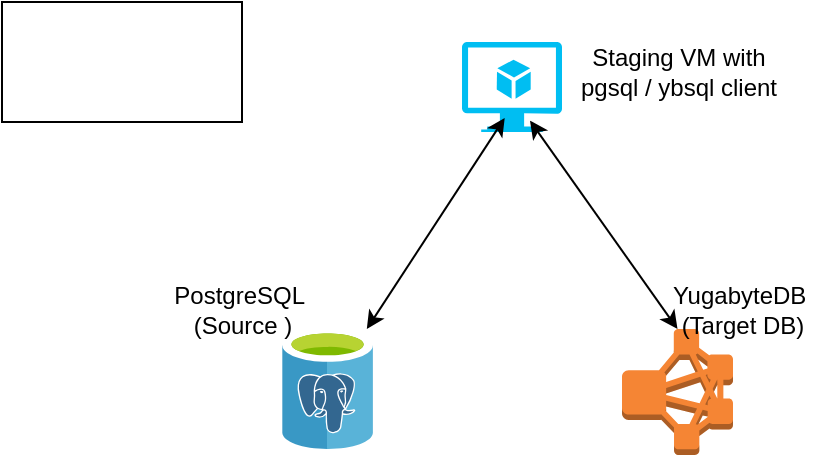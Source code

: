 <mxfile version="17.2.4" type="device"><diagram id="grWeCeHImVdpUmDAaAXI" name="Page-1"><mxGraphModel dx="782" dy="468" grid="1" gridSize="10" guides="1" tooltips="1" connect="1" arrows="1" fold="1" page="1" pageScale="1" pageWidth="850" pageHeight="1100" math="0" shadow="0"><root><mxCell id="0"/><mxCell id="1" parent="0"/><mxCell id="z77CySHcE2b375qALCC_-11" value="" style="rounded=0;whiteSpace=wrap;html=1;" vertex="1" parent="1"><mxGeometry x="180" y="30" width="120" height="60" as="geometry"/></mxCell><mxCell id="z77CySHcE2b375qALCC_-12" value="" style="group" vertex="1" connectable="0" parent="1"><mxGeometry x="260" y="50" width="335" height="206.5" as="geometry"/></mxCell><mxCell id="z77CySHcE2b375qALCC_-2" value="" style="verticalLabelPosition=bottom;html=1;verticalAlign=top;align=center;strokeColor=none;fillColor=#00BEF2;shape=mxgraph.azure.virtual_machine_feature;pointerEvents=1;" vertex="1" parent="z77CySHcE2b375qALCC_-12"><mxGeometry x="150" width="50" height="45" as="geometry"/></mxCell><mxCell id="z77CySHcE2b375qALCC_-3" value="" style="sketch=0;aspect=fixed;html=1;points=[];align=center;image;fontSize=12;image=img/lib/mscae/Azure_Database_for_PostgreSQL_servers.svg;" vertex="1" parent="z77CySHcE2b375qALCC_-12"><mxGeometry x="60" y="143.5" width="45.6" height="60" as="geometry"/></mxCell><mxCell id="z77CySHcE2b375qALCC_-4" value="" style="outlineConnect=0;dashed=0;verticalLabelPosition=bottom;verticalAlign=top;align=center;html=1;shape=mxgraph.aws3.emr_cluster;fillColor=#F58534;gradientColor=none;" vertex="1" parent="z77CySHcE2b375qALCC_-12"><mxGeometry x="230" y="143.5" width="55.5" height="63" as="geometry"/></mxCell><mxCell id="z77CySHcE2b375qALCC_-5" value="" style="endArrow=classic;startArrow=classic;html=1;rounded=0;entryX=0.427;entryY=0.844;entryDx=0;entryDy=0;entryPerimeter=0;" edge="1" parent="z77CySHcE2b375qALCC_-12" source="z77CySHcE2b375qALCC_-3" target="z77CySHcE2b375qALCC_-2"><mxGeometry width="50" height="50" relative="1" as="geometry"><mxPoint x="90" y="140" as="sourcePoint"/><mxPoint x="140" y="90" as="targetPoint"/></mxGeometry></mxCell><mxCell id="z77CySHcE2b375qALCC_-6" value="" style="endArrow=classic;startArrow=classic;html=1;rounded=0;entryX=0.68;entryY=0.874;entryDx=0;entryDy=0;entryPerimeter=0;exitX=0.5;exitY=0;exitDx=0;exitDy=0;exitPerimeter=0;" edge="1" parent="z77CySHcE2b375qALCC_-12" source="z77CySHcE2b375qALCC_-4" target="z77CySHcE2b375qALCC_-2"><mxGeometry width="50" height="50" relative="1" as="geometry"><mxPoint x="112.402" y="153.5" as="sourcePoint"/><mxPoint x="181.35" y="47.98" as="targetPoint"/></mxGeometry></mxCell><mxCell id="z77CySHcE2b375qALCC_-8" value="PostgreSQL&amp;nbsp;&lt;br&gt;(Source )" style="text;html=1;resizable=0;autosize=1;align=center;verticalAlign=middle;points=[];fillColor=none;strokeColor=none;rounded=0;" vertex="1" parent="z77CySHcE2b375qALCC_-12"><mxGeometry y="118.5" width="80" height="30" as="geometry"/></mxCell><mxCell id="z77CySHcE2b375qALCC_-9" value="YugabyteDB&amp;nbsp;&lt;br&gt;(Target DB)" style="text;html=1;resizable=0;autosize=1;align=center;verticalAlign=middle;points=[];fillColor=none;strokeColor=none;rounded=0;" vertex="1" parent="z77CySHcE2b375qALCC_-12"><mxGeometry x="245" y="118.5" width="90" height="30" as="geometry"/></mxCell><mxCell id="z77CySHcE2b375qALCC_-10" value="Staging VM with&lt;br&gt;pgsql / ybsql client" style="text;html=1;resizable=0;autosize=1;align=center;verticalAlign=middle;points=[];fillColor=none;strokeColor=none;rounded=0;" vertex="1" parent="z77CySHcE2b375qALCC_-12"><mxGeometry x="202.75" width="110" height="30" as="geometry"/></mxCell></root></mxGraphModel></diagram></mxfile>